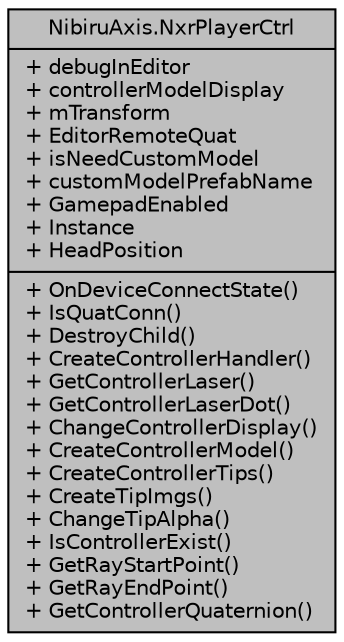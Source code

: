 digraph "NibiruAxis.NxrPlayerCtrl"
{
 // LATEX_PDF_SIZE
  edge [fontname="Helvetica",fontsize="10",labelfontname="Helvetica",labelfontsize="10"];
  node [fontname="Helvetica",fontsize="10",shape=record];
  Node1 [label="{NibiruAxis.NxrPlayerCtrl\n|+ debugInEditor\l+ controllerModelDisplay\l+ mTransform\l+ EditorRemoteQuat\l+ isNeedCustomModel\l+ customModelPrefabName\l+ GamepadEnabled\l+ Instance\l+ HeadPosition\l|+ OnDeviceConnectState()\l+ IsQuatConn()\l+ DestroyChild()\l+ CreateControllerHandler()\l+ GetControllerLaser()\l+ GetControllerLaserDot()\l+ ChangeControllerDisplay()\l+ CreateControllerModel()\l+ CreateControllerTips()\l+ CreateTipImgs()\l+ ChangeTipAlpha()\l+ IsControllerExist()\l+ GetRayStartPoint()\l+ GetRayEndPoint()\l+ GetControllerQuaternion()\l}",height=0.2,width=0.4,color="black", fillcolor="grey75", style="filled", fontcolor="black",tooltip=" "];
}

